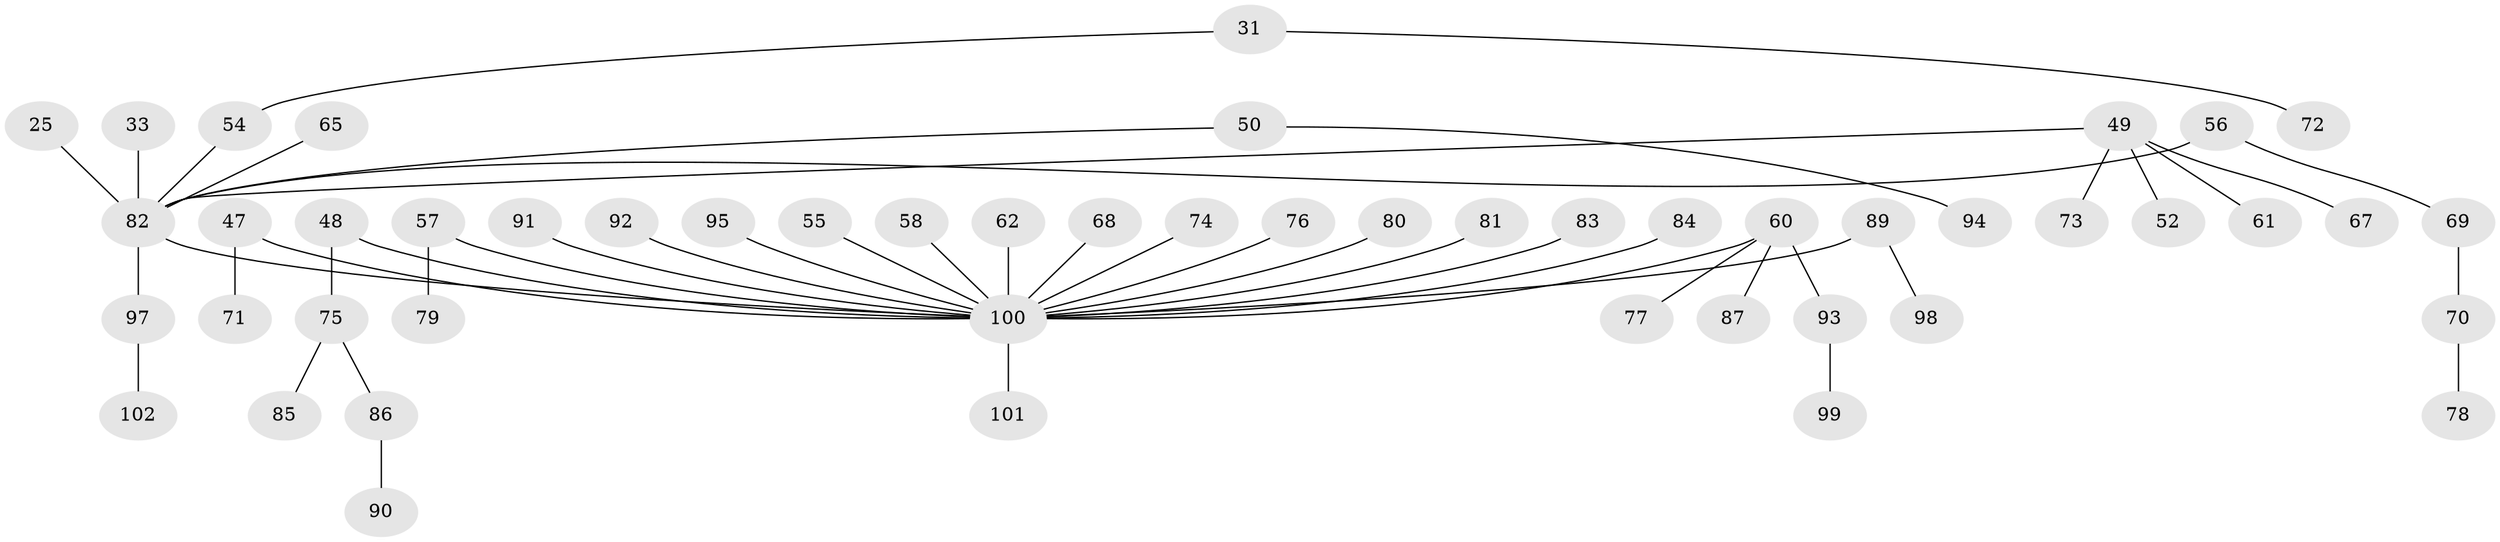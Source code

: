 // original degree distribution, {7: 0.00980392156862745, 4: 0.0392156862745098, 6: 0.0196078431372549, 3: 0.17647058823529413, 5: 0.0196078431372549, 2: 0.27450980392156865, 1: 0.46078431372549017}
// Generated by graph-tools (version 1.1) at 2025/53/03/09/25 04:53:37]
// undirected, 51 vertices, 50 edges
graph export_dot {
graph [start="1"]
  node [color=gray90,style=filled];
  25;
  31;
  33;
  47;
  48;
  49 [super="+42"];
  50 [super="+10+12+32"];
  52;
  54 [super="+30"];
  55;
  56 [super="+17"];
  57 [super="+26"];
  58;
  60;
  61;
  62;
  65;
  67;
  68;
  69;
  70;
  71;
  72;
  73;
  74;
  75 [super="+63"];
  76;
  77;
  78;
  79;
  80;
  81;
  82 [super="+1+5+6+9+29+16"];
  83;
  84;
  85;
  86;
  87;
  89;
  90;
  91;
  92;
  93;
  94;
  95;
  97;
  98;
  99;
  100 [super="+40+88+45+96+64"];
  101;
  102;
  25 -- 82;
  31 -- 72;
  31 -- 54;
  33 -- 82;
  47 -- 71;
  47 -- 100;
  48 -- 100;
  48 -- 75;
  49 -- 52;
  49 -- 61;
  49 -- 73;
  49 -- 67;
  49 -- 82;
  50 -- 94;
  50 -- 82;
  54 -- 82;
  55 -- 100;
  56 -- 82;
  56 -- 69;
  57 -- 79;
  57 -- 100;
  58 -- 100;
  60 -- 77;
  60 -- 87;
  60 -- 93;
  60 -- 100;
  62 -- 100;
  65 -- 82;
  68 -- 100;
  69 -- 70;
  70 -- 78;
  74 -- 100;
  75 -- 85;
  75 -- 86;
  76 -- 100;
  80 -- 100;
  81 -- 100;
  82 -- 97;
  82 -- 100;
  83 -- 100;
  84 -- 100;
  86 -- 90;
  89 -- 98;
  89 -- 100;
  91 -- 100;
  92 -- 100;
  93 -- 99;
  95 -- 100;
  97 -- 102;
  100 -- 101;
}
